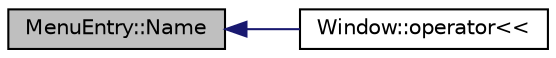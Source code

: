 digraph "MenuEntry::Name"
{
  edge [fontname="Helvetica",fontsize="10",labelfontname="Helvetica",labelfontsize="10"];
  node [fontname="Helvetica",fontsize="10",shape=record];
  rankdir="LR";
  Node1 [label="MenuEntry::Name",height=0.2,width=0.4,color="black", fillcolor="grey75", style="filled", fontcolor="black"];
  Node1 -> Node2 [dir="back",color="midnightblue",fontsize="10",style="solid",fontname="Helvetica"];
  Node2 [label="Window::operator\<\<",height=0.2,width=0.4,color="black", fillcolor="white", style="filled",URL="$class_window.html#a93288ef1367a2786c9b813e1964e6477",tooltip="Wyswietla pojedynczy wpis z menu. "];
}

